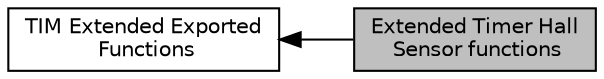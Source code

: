 digraph "Extended Timer Hall Sensor functions"
{
  edge [fontname="Helvetica",fontsize="10",labelfontname="Helvetica",labelfontsize="10"];
  node [fontname="Helvetica",fontsize="10",shape=box];
  rankdir=LR;
  Node2 [label="TIM Extended Exported\l Functions",height=0.2,width=0.4,color="black", fillcolor="white", style="filled",URL="$group__TIMEx__Exported__Functions.html",tooltip=" "];
  Node1 [label="Extended Timer Hall\l Sensor functions",height=0.2,width=0.4,color="black", fillcolor="grey75", style="filled", fontcolor="black",tooltip="Timer Hall Sensor functions."];
  Node2->Node1 [shape=plaintext, dir="back", style="solid"];
}
